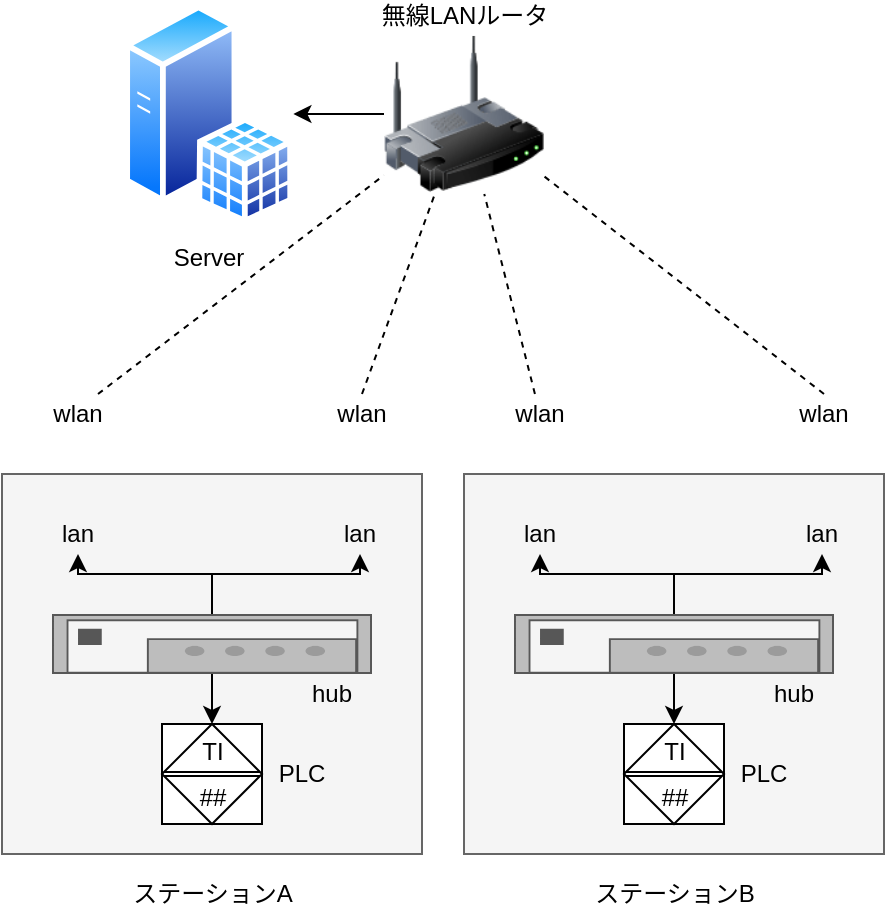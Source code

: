 <mxfile version="13.8.2" type="github">
  <diagram id="MQwvpjRwzvVPJDaDrNF0" name="Page-1">
    <mxGraphModel dx="580" dy="637" grid="1" gridSize="10" guides="1" tooltips="1" connect="1" arrows="1" fold="1" page="1" pageScale="1" pageWidth="827" pageHeight="1169" math="0" shadow="0">
      <root>
        <mxCell id="0" />
        <mxCell id="1" parent="0" />
        <mxCell id="hYorwxPUurp8ILcL_cf7-1" value="" style="rounded=0;whiteSpace=wrap;html=1;fillColor=#f5f5f5;strokeColor=#666666;fontColor=#333333;" vertex="1" parent="1">
          <mxGeometry x="309" y="440" width="210" height="190" as="geometry" />
        </mxCell>
        <mxCell id="hYorwxPUurp8ILcL_cf7-3" value="" style="shape=image;html=1;verticalAlign=top;verticalLabelPosition=bottom;labelBackgroundColor=#ffffff;imageAspect=0;aspect=fixed;image=https://cdn3.iconfinder.com/data/icons/popular-services-brands-vol-2/512/raspberry-pi-128.png" vertex="1" parent="1">
          <mxGeometry x="327" y="420" width="42" height="42" as="geometry" />
        </mxCell>
        <mxCell id="hYorwxPUurp8ILcL_cf7-4" value="" style="shape=image;html=1;verticalAlign=top;verticalLabelPosition=bottom;labelBackgroundColor=#ffffff;imageAspect=0;aspect=fixed;image=https://cdn3.iconfinder.com/data/icons/popular-services-brands-vol-2/512/raspberry-pi-128.png" vertex="1" parent="1">
          <mxGeometry x="469" y="422" width="38" height="38" as="geometry" />
        </mxCell>
        <mxCell id="hYorwxPUurp8ILcL_cf7-6" value="wlan" style="text;html=1;strokeColor=none;fillColor=none;align=center;verticalAlign=middle;whiteSpace=wrap;rounded=0;" vertex="1" parent="1">
          <mxGeometry x="327" y="400" width="40" height="20" as="geometry" />
        </mxCell>
        <mxCell id="hYorwxPUurp8ILcL_cf7-7" value="wlan" style="text;html=1;strokeColor=none;fillColor=none;align=center;verticalAlign=middle;whiteSpace=wrap;rounded=0;" vertex="1" parent="1">
          <mxGeometry x="469" y="400" width="40" height="20" as="geometry" />
        </mxCell>
        <mxCell id="hYorwxPUurp8ILcL_cf7-8" value="lan" style="text;html=1;strokeColor=none;fillColor=none;align=center;verticalAlign=middle;whiteSpace=wrap;rounded=0;" vertex="1" parent="1">
          <mxGeometry x="327" y="460" width="40" height="20" as="geometry" />
        </mxCell>
        <mxCell id="hYorwxPUurp8ILcL_cf7-9" value="lan" style="text;html=1;strokeColor=none;fillColor=none;align=center;verticalAlign=middle;whiteSpace=wrap;rounded=0;" vertex="1" parent="1">
          <mxGeometry x="468" y="460" width="40" height="20" as="geometry" />
        </mxCell>
        <mxCell id="hYorwxPUurp8ILcL_cf7-11" value="&lt;table cellpadding=&quot;4&quot; cellspacing=&quot;0&quot; border=&quot;0&quot; style=&quot;font-size:1em;width:100%;height:width;&quot;&gt;&lt;tr&gt;&lt;td&gt;TI&lt;/td&gt;&lt;/tr&gt;&lt;tr&gt;&lt;td&gt;##&lt;/td&gt;&lt;/table&gt; " style="html=1;outlineConnect=0;align=center;dashed=0;aspect=fixed;shape=mxgraph.pid2inst.progLogCont;mounting=local" vertex="1" parent="1">
          <mxGeometry x="389" y="565" width="50" height="50" as="geometry" />
        </mxCell>
        <mxCell id="hYorwxPUurp8ILcL_cf7-17" style="edgeStyle=orthogonalEdgeStyle;rounded=0;orthogonalLoop=1;jettySize=auto;html=1;" edge="1" parent="1" source="hYorwxPUurp8ILcL_cf7-12" target="hYorwxPUurp8ILcL_cf7-8">
          <mxGeometry relative="1" as="geometry" />
        </mxCell>
        <mxCell id="hYorwxPUurp8ILcL_cf7-18" style="edgeStyle=orthogonalEdgeStyle;rounded=0;orthogonalLoop=1;jettySize=auto;html=1;" edge="1" parent="1" source="hYorwxPUurp8ILcL_cf7-12" target="hYorwxPUurp8ILcL_cf7-9">
          <mxGeometry relative="1" as="geometry" />
        </mxCell>
        <mxCell id="hYorwxPUurp8ILcL_cf7-19" style="edgeStyle=orthogonalEdgeStyle;rounded=0;orthogonalLoop=1;jettySize=auto;html=1;" edge="1" parent="1" source="hYorwxPUurp8ILcL_cf7-12" target="hYorwxPUurp8ILcL_cf7-11">
          <mxGeometry relative="1" as="geometry">
            <Array as="points" />
          </mxGeometry>
        </mxCell>
        <mxCell id="hYorwxPUurp8ILcL_cf7-12" value="" style="strokeColor=#666666;html=1;labelPosition=right;align=left;spacingLeft=15;shadow=0;dashed=0;outlineConnect=0;shape=mxgraph.rack.general.hub;fillColor=#f5f5f5;fontColor=#333333;" vertex="1" parent="1">
          <mxGeometry x="334" y="510" width="160" height="30" as="geometry" />
        </mxCell>
        <mxCell id="hYorwxPUurp8ILcL_cf7-20" value="hub" style="text;html=1;strokeColor=none;fillColor=none;align=center;verticalAlign=middle;whiteSpace=wrap;rounded=0;" vertex="1" parent="1">
          <mxGeometry x="454" y="540" width="40" height="20" as="geometry" />
        </mxCell>
        <mxCell id="hYorwxPUurp8ILcL_cf7-22" value="PLC" style="text;html=1;strokeColor=none;fillColor=none;align=center;verticalAlign=middle;whiteSpace=wrap;rounded=0;" vertex="1" parent="1">
          <mxGeometry x="439" y="580" width="40" height="20" as="geometry" />
        </mxCell>
        <mxCell id="hYorwxPUurp8ILcL_cf7-23" value="ステーションA" style="text;html=1;strokeColor=none;fillColor=none;align=center;verticalAlign=middle;whiteSpace=wrap;rounded=0;" vertex="1" parent="1">
          <mxGeometry x="371.5" y="640" width="85" height="20" as="geometry" />
        </mxCell>
        <mxCell id="hYorwxPUurp8ILcL_cf7-24" value="" style="rounded=0;whiteSpace=wrap;html=1;fillColor=#f5f5f5;strokeColor=#666666;fontColor=#333333;" vertex="1" parent="1">
          <mxGeometry x="540" y="440" width="210" height="190" as="geometry" />
        </mxCell>
        <mxCell id="hYorwxPUurp8ILcL_cf7-25" value="" style="shape=image;html=1;verticalAlign=top;verticalLabelPosition=bottom;labelBackgroundColor=#ffffff;imageAspect=0;aspect=fixed;image=https://cdn3.iconfinder.com/data/icons/popular-services-brands-vol-2/512/raspberry-pi-128.png" vertex="1" parent="1">
          <mxGeometry x="558" y="420" width="42" height="42" as="geometry" />
        </mxCell>
        <mxCell id="hYorwxPUurp8ILcL_cf7-26" value="" style="shape=image;html=1;verticalAlign=top;verticalLabelPosition=bottom;labelBackgroundColor=#ffffff;imageAspect=0;aspect=fixed;image=https://cdn3.iconfinder.com/data/icons/popular-services-brands-vol-2/512/raspberry-pi-128.png" vertex="1" parent="1">
          <mxGeometry x="700" y="422" width="38" height="38" as="geometry" />
        </mxCell>
        <mxCell id="hYorwxPUurp8ILcL_cf7-27" value="wlan" style="text;html=1;strokeColor=none;fillColor=none;align=center;verticalAlign=middle;whiteSpace=wrap;rounded=0;" vertex="1" parent="1">
          <mxGeometry x="558" y="400" width="40" height="20" as="geometry" />
        </mxCell>
        <mxCell id="hYorwxPUurp8ILcL_cf7-28" value="wlan" style="text;html=1;strokeColor=none;fillColor=none;align=center;verticalAlign=middle;whiteSpace=wrap;rounded=0;" vertex="1" parent="1">
          <mxGeometry x="700" y="400" width="40" height="20" as="geometry" />
        </mxCell>
        <mxCell id="hYorwxPUurp8ILcL_cf7-29" value="lan" style="text;html=1;strokeColor=none;fillColor=none;align=center;verticalAlign=middle;whiteSpace=wrap;rounded=0;" vertex="1" parent="1">
          <mxGeometry x="558" y="460" width="40" height="20" as="geometry" />
        </mxCell>
        <mxCell id="hYorwxPUurp8ILcL_cf7-30" value="lan" style="text;html=1;strokeColor=none;fillColor=none;align=center;verticalAlign=middle;whiteSpace=wrap;rounded=0;" vertex="1" parent="1">
          <mxGeometry x="699" y="460" width="40" height="20" as="geometry" />
        </mxCell>
        <mxCell id="hYorwxPUurp8ILcL_cf7-31" value="&lt;table cellpadding=&quot;4&quot; cellspacing=&quot;0&quot; border=&quot;0&quot; style=&quot;font-size:1em;width:100%;height:width;&quot;&gt;&lt;tr&gt;&lt;td&gt;TI&lt;/td&gt;&lt;/tr&gt;&lt;tr&gt;&lt;td&gt;##&lt;/td&gt;&lt;/table&gt; " style="html=1;outlineConnect=0;align=center;dashed=0;aspect=fixed;shape=mxgraph.pid2inst.progLogCont;mounting=local" vertex="1" parent="1">
          <mxGeometry x="620" y="565" width="50" height="50" as="geometry" />
        </mxCell>
        <mxCell id="hYorwxPUurp8ILcL_cf7-32" style="edgeStyle=orthogonalEdgeStyle;rounded=0;orthogonalLoop=1;jettySize=auto;html=1;" edge="1" parent="1" source="hYorwxPUurp8ILcL_cf7-35" target="hYorwxPUurp8ILcL_cf7-29">
          <mxGeometry relative="1" as="geometry" />
        </mxCell>
        <mxCell id="hYorwxPUurp8ILcL_cf7-33" style="edgeStyle=orthogonalEdgeStyle;rounded=0;orthogonalLoop=1;jettySize=auto;html=1;" edge="1" parent="1" source="hYorwxPUurp8ILcL_cf7-35" target="hYorwxPUurp8ILcL_cf7-30">
          <mxGeometry relative="1" as="geometry" />
        </mxCell>
        <mxCell id="hYorwxPUurp8ILcL_cf7-34" style="edgeStyle=orthogonalEdgeStyle;rounded=0;orthogonalLoop=1;jettySize=auto;html=1;" edge="1" parent="1" source="hYorwxPUurp8ILcL_cf7-35" target="hYorwxPUurp8ILcL_cf7-31">
          <mxGeometry relative="1" as="geometry">
            <Array as="points" />
          </mxGeometry>
        </mxCell>
        <mxCell id="hYorwxPUurp8ILcL_cf7-35" value="" style="strokeColor=#666666;html=1;labelPosition=right;align=left;spacingLeft=15;shadow=0;dashed=0;outlineConnect=0;shape=mxgraph.rack.general.hub;fillColor=#f5f5f5;fontColor=#333333;" vertex="1" parent="1">
          <mxGeometry x="565" y="510" width="160" height="30" as="geometry" />
        </mxCell>
        <mxCell id="hYorwxPUurp8ILcL_cf7-36" value="hub" style="text;html=1;strokeColor=none;fillColor=none;align=center;verticalAlign=middle;whiteSpace=wrap;rounded=0;" vertex="1" parent="1">
          <mxGeometry x="685" y="540" width="40" height="20" as="geometry" />
        </mxCell>
        <mxCell id="hYorwxPUurp8ILcL_cf7-37" value="PLC" style="text;html=1;strokeColor=none;fillColor=none;align=center;verticalAlign=middle;whiteSpace=wrap;rounded=0;" vertex="1" parent="1">
          <mxGeometry x="670" y="580" width="40" height="20" as="geometry" />
        </mxCell>
        <mxCell id="hYorwxPUurp8ILcL_cf7-38" value="ステーションB" style="text;html=1;strokeColor=none;fillColor=none;align=center;verticalAlign=middle;whiteSpace=wrap;rounded=0;" vertex="1" parent="1">
          <mxGeometry x="602.5" y="640" width="85" height="20" as="geometry" />
        </mxCell>
        <mxCell id="hYorwxPUurp8ILcL_cf7-40" value="Server" style="aspect=fixed;perimeter=ellipsePerimeter;html=1;align=center;shadow=0;dashed=0;spacingTop=3;image;image=img/lib/active_directory/sql_server.svg;" vertex="1" parent="1">
          <mxGeometry x="370" y="205" width="84.7" height="110" as="geometry" />
        </mxCell>
        <mxCell id="hYorwxPUurp8ILcL_cf7-42" style="edgeStyle=orthogonalEdgeStyle;rounded=0;orthogonalLoop=1;jettySize=auto;html=1;" edge="1" parent="1" source="hYorwxPUurp8ILcL_cf7-41" target="hYorwxPUurp8ILcL_cf7-40">
          <mxGeometry relative="1" as="geometry" />
        </mxCell>
        <mxCell id="hYorwxPUurp8ILcL_cf7-41" value="無線LANルータ" style="image;html=1;image=img/lib/clip_art/networking/Wireless_Router_128x128.png;labelPosition=center;verticalLabelPosition=top;align=center;verticalAlign=bottom;" vertex="1" parent="1">
          <mxGeometry x="500" y="220" width="80" height="80" as="geometry" />
        </mxCell>
        <mxCell id="hYorwxPUurp8ILcL_cf7-43" value="" style="endArrow=none;dashed=1;html=1;exitX=0.75;exitY=0;exitDx=0;exitDy=0;" edge="1" parent="1" source="hYorwxPUurp8ILcL_cf7-6" target="hYorwxPUurp8ILcL_cf7-41">
          <mxGeometry width="50" height="50" relative="1" as="geometry">
            <mxPoint x="470" y="450" as="sourcePoint" />
            <mxPoint x="520" y="400" as="targetPoint" />
          </mxGeometry>
        </mxCell>
        <mxCell id="hYorwxPUurp8ILcL_cf7-44" value="" style="endArrow=none;dashed=1;html=1;exitX=0.5;exitY=0;exitDx=0;exitDy=0;" edge="1" parent="1" source="hYorwxPUurp8ILcL_cf7-7" target="hYorwxPUurp8ILcL_cf7-41">
          <mxGeometry width="50" height="50" relative="1" as="geometry">
            <mxPoint x="470" y="450" as="sourcePoint" />
            <mxPoint x="520" y="400" as="targetPoint" />
          </mxGeometry>
        </mxCell>
        <mxCell id="hYorwxPUurp8ILcL_cf7-45" value="" style="endArrow=none;dashed=1;html=1;" edge="1" parent="1" source="hYorwxPUurp8ILcL_cf7-27" target="hYorwxPUurp8ILcL_cf7-41">
          <mxGeometry width="50" height="50" relative="1" as="geometry">
            <mxPoint x="470" y="450" as="sourcePoint" />
            <mxPoint x="520" y="400" as="targetPoint" />
          </mxGeometry>
        </mxCell>
        <mxCell id="hYorwxPUurp8ILcL_cf7-46" value="" style="endArrow=none;dashed=1;html=1;exitX=0.5;exitY=0;exitDx=0;exitDy=0;" edge="1" parent="1" source="hYorwxPUurp8ILcL_cf7-28" target="hYorwxPUurp8ILcL_cf7-41">
          <mxGeometry width="50" height="50" relative="1" as="geometry">
            <mxPoint x="470" y="450" as="sourcePoint" />
            <mxPoint x="520" y="400" as="targetPoint" />
          </mxGeometry>
        </mxCell>
      </root>
    </mxGraphModel>
  </diagram>
</mxfile>
